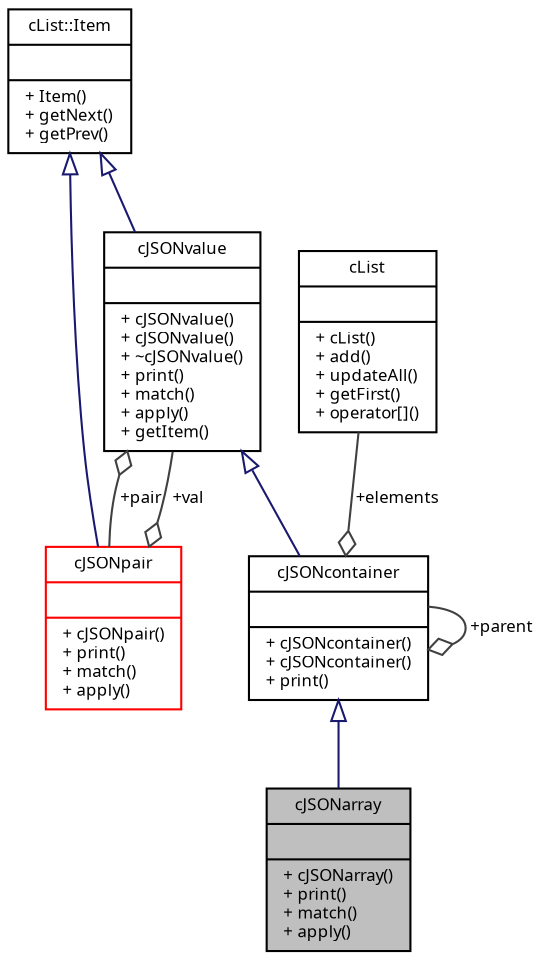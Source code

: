 digraph "cJSONarray"
{
  edge [fontname="Sans",fontsize="8",labelfontname="Sans",labelfontsize="8"];
  node [fontname="Sans",fontsize="8",shape=record];
  Node1 [label="{cJSONarray\n||+ cJSONarray()\l+ print()\l+ match()\l+ apply()\l}",height=0.2,width=0.4,color="black", fillcolor="grey75", style="filled", fontcolor="black"];
  Node2 -> Node1 [dir="back",color="midnightblue",fontsize="8",style="solid",arrowtail="onormal",fontname="Sans"];
  Node2 [label="{cJSONcontainer\n||+ cJSONcontainer()\l+ cJSONcontainer()\l+ print()\l}",height=0.2,width=0.4,color="black", fillcolor="white", style="filled",URL="$classc_j_s_o_ncontainer.html"];
  Node3 -> Node2 [dir="back",color="midnightblue",fontsize="8",style="solid",arrowtail="onormal",fontname="Sans"];
  Node3 [label="{cJSONvalue\n||+ cJSONvalue()\l+ cJSONvalue()\l+ ~cJSONvalue()\l+ print()\l+ match()\l+ apply()\l+ getItem()\l}",height=0.2,width=0.4,color="black", fillcolor="white", style="filled",URL="$classc_j_s_o_nvalue.html"];
  Node4 -> Node3 [dir="back",color="midnightblue",fontsize="8",style="solid",arrowtail="onormal",fontname="Sans"];
  Node4 [label="{cList::Item\n||+ Item()\l+ getNext()\l+ getPrev()\l}",height=0.2,width=0.4,color="black", fillcolor="white", style="filled",URL="$classc_list_1_1_item.html",tooltip="Base class for list items. "];
  Node5 -> Node3 [color="grey25",fontsize="8",style="solid",label=" +pair" ,arrowhead="odiamond",fontname="Sans"];
  Node5 [label="{cJSONpair\n||+ cJSONpair()\l+ print()\l+ match()\l+ apply()\l}",height=0.2,width=0.4,color="red", fillcolor="white", style="filled",URL="$classc_j_s_o_npair.html"];
  Node4 -> Node5 [dir="back",color="midnightblue",fontsize="8",style="solid",arrowtail="onormal",fontname="Sans"];
  Node3 -> Node5 [color="grey25",fontsize="8",style="solid",label=" +val" ,arrowhead="odiamond",fontname="Sans"];
  Node2 -> Node2 [color="grey25",fontsize="8",style="solid",label=" +parent" ,arrowhead="odiamond",fontname="Sans"];
  Node6 -> Node2 [color="grey25",fontsize="8",style="solid",label=" +elements" ,arrowhead="odiamond",fontname="Sans"];
  Node6 [label="{cList\n||+ cList()\l+ add()\l+ updateAll()\l+ getFirst()\l+ operator[]()\l}",height=0.2,width=0.4,color="black", fillcolor="white", style="filled",URL="$classc_list.html",tooltip="Base class for single linked lists. "];
}
